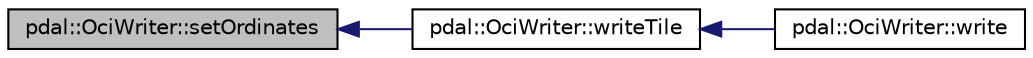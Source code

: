 digraph "pdal::OciWriter::setOrdinates"
{
  edge [fontname="Helvetica",fontsize="10",labelfontname="Helvetica",labelfontsize="10"];
  node [fontname="Helvetica",fontsize="10",shape=record];
  rankdir="LR";
  Node1 [label="pdal::OciWriter::setOrdinates",height=0.2,width=0.4,color="black", fillcolor="grey75", style="filled", fontcolor="black"];
  Node1 -> Node2 [dir="back",color="midnightblue",fontsize="10",style="solid",fontname="Helvetica"];
  Node2 [label="pdal::OciWriter::writeTile",height=0.2,width=0.4,color="black", fillcolor="white", style="filled",URL="$classpdal_1_1OciWriter.html#afa1630f5e91fc1cbc266f1839e4b62b9"];
  Node2 -> Node3 [dir="back",color="midnightblue",fontsize="10",style="solid",fontname="Helvetica"];
  Node3 [label="pdal::OciWriter::write",height=0.2,width=0.4,color="black", fillcolor="white", style="filled",URL="$classpdal_1_1OciWriter.html#a11f02a9af7350d831dff5f81859c76f2"];
}
